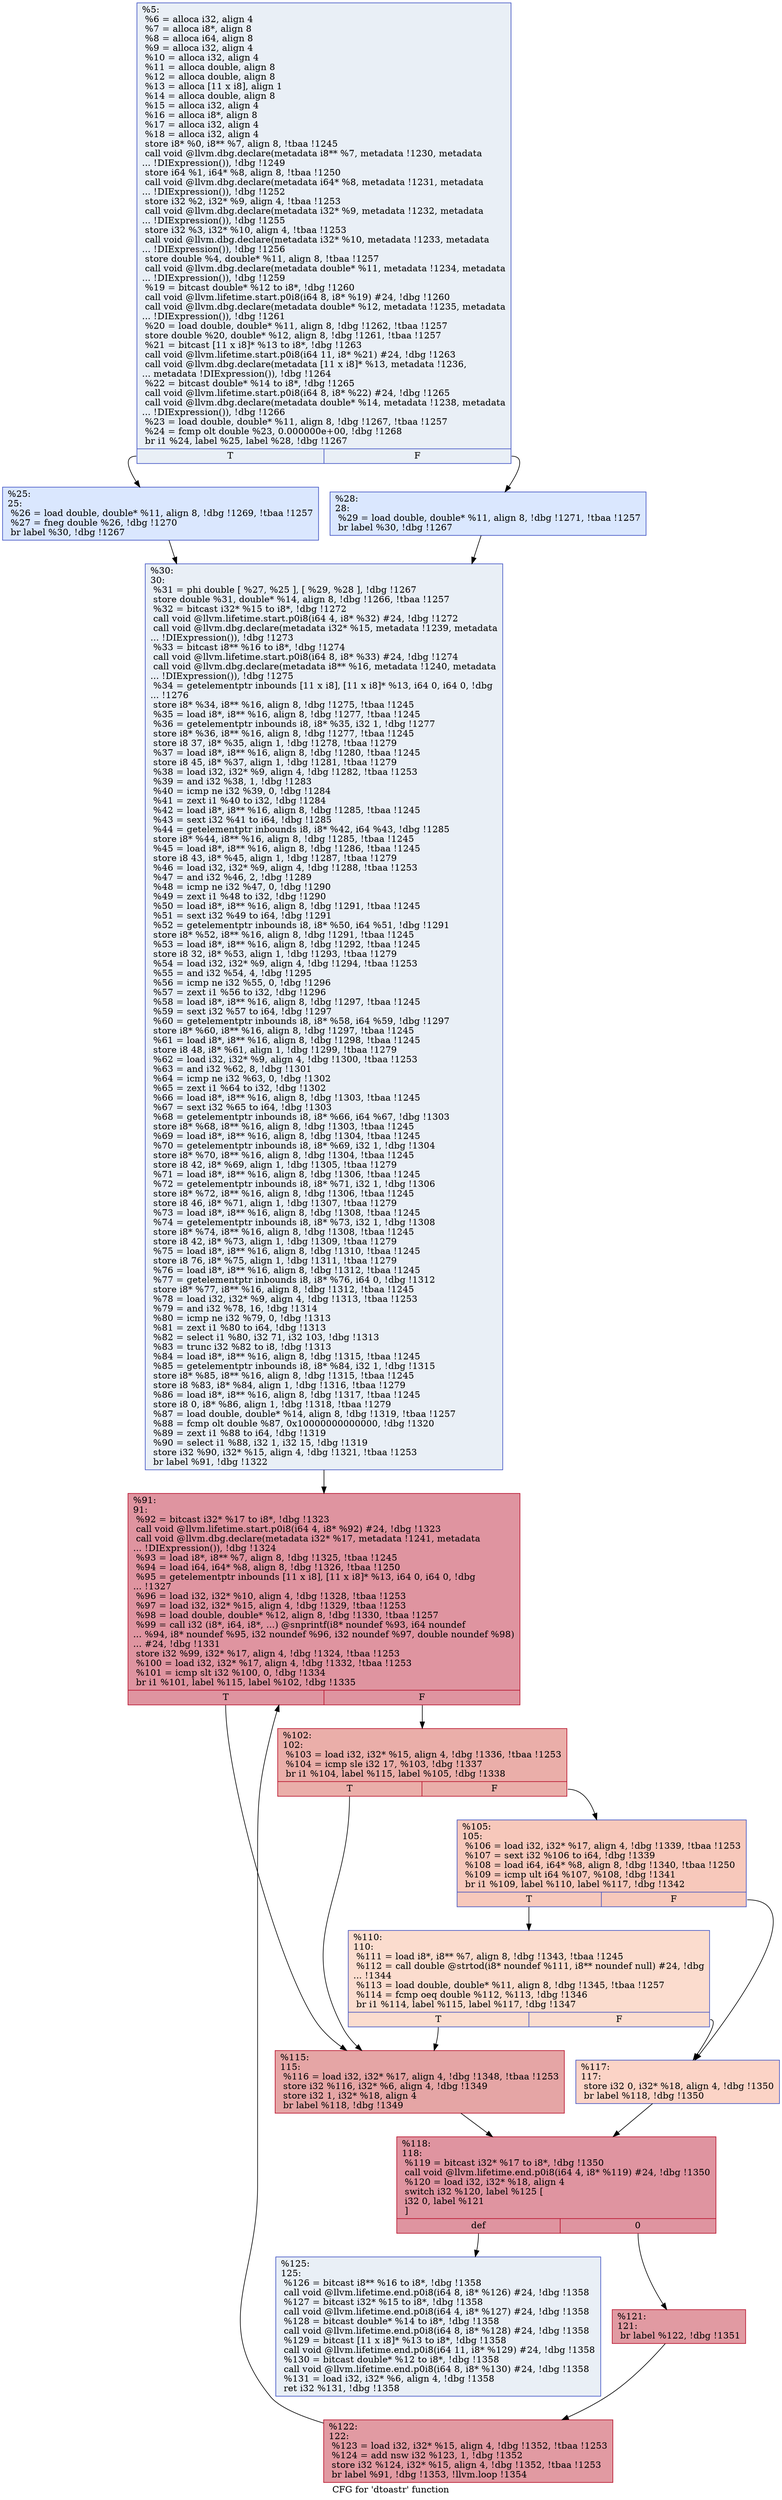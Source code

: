 digraph "CFG for 'dtoastr' function" {
	label="CFG for 'dtoastr' function";

	Node0xa7f790 [shape=record,color="#3d50c3ff", style=filled, fillcolor="#cedaeb70",label="{%5:\l  %6 = alloca i32, align 4\l  %7 = alloca i8*, align 8\l  %8 = alloca i64, align 8\l  %9 = alloca i32, align 4\l  %10 = alloca i32, align 4\l  %11 = alloca double, align 8\l  %12 = alloca double, align 8\l  %13 = alloca [11 x i8], align 1\l  %14 = alloca double, align 8\l  %15 = alloca i32, align 4\l  %16 = alloca i8*, align 8\l  %17 = alloca i32, align 4\l  %18 = alloca i32, align 4\l  store i8* %0, i8** %7, align 8, !tbaa !1245\l  call void @llvm.dbg.declare(metadata i8** %7, metadata !1230, metadata\l... !DIExpression()), !dbg !1249\l  store i64 %1, i64* %8, align 8, !tbaa !1250\l  call void @llvm.dbg.declare(metadata i64* %8, metadata !1231, metadata\l... !DIExpression()), !dbg !1252\l  store i32 %2, i32* %9, align 4, !tbaa !1253\l  call void @llvm.dbg.declare(metadata i32* %9, metadata !1232, metadata\l... !DIExpression()), !dbg !1255\l  store i32 %3, i32* %10, align 4, !tbaa !1253\l  call void @llvm.dbg.declare(metadata i32* %10, metadata !1233, metadata\l... !DIExpression()), !dbg !1256\l  store double %4, double* %11, align 8, !tbaa !1257\l  call void @llvm.dbg.declare(metadata double* %11, metadata !1234, metadata\l... !DIExpression()), !dbg !1259\l  %19 = bitcast double* %12 to i8*, !dbg !1260\l  call void @llvm.lifetime.start.p0i8(i64 8, i8* %19) #24, !dbg !1260\l  call void @llvm.dbg.declare(metadata double* %12, metadata !1235, metadata\l... !DIExpression()), !dbg !1261\l  %20 = load double, double* %11, align 8, !dbg !1262, !tbaa !1257\l  store double %20, double* %12, align 8, !dbg !1261, !tbaa !1257\l  %21 = bitcast [11 x i8]* %13 to i8*, !dbg !1263\l  call void @llvm.lifetime.start.p0i8(i64 11, i8* %21) #24, !dbg !1263\l  call void @llvm.dbg.declare(metadata [11 x i8]* %13, metadata !1236,\l... metadata !DIExpression()), !dbg !1264\l  %22 = bitcast double* %14 to i8*, !dbg !1265\l  call void @llvm.lifetime.start.p0i8(i64 8, i8* %22) #24, !dbg !1265\l  call void @llvm.dbg.declare(metadata double* %14, metadata !1238, metadata\l... !DIExpression()), !dbg !1266\l  %23 = load double, double* %11, align 8, !dbg !1267, !tbaa !1257\l  %24 = fcmp olt double %23, 0.000000e+00, !dbg !1268\l  br i1 %24, label %25, label %28, !dbg !1267\l|{<s0>T|<s1>F}}"];
	Node0xa7f790:s0 -> Node0xa7f8a0;
	Node0xa7f790:s1 -> Node0xa7f8f0;
	Node0xa7f8a0 [shape=record,color="#3d50c3ff", style=filled, fillcolor="#abc8fd70",label="{%25:\l25:                                               \l  %26 = load double, double* %11, align 8, !dbg !1269, !tbaa !1257\l  %27 = fneg double %26, !dbg !1270\l  br label %30, !dbg !1267\l}"];
	Node0xa7f8a0 -> Node0xa7f940;
	Node0xa7f8f0 [shape=record,color="#3d50c3ff", style=filled, fillcolor="#abc8fd70",label="{%28:\l28:                                               \l  %29 = load double, double* %11, align 8, !dbg !1271, !tbaa !1257\l  br label %30, !dbg !1267\l}"];
	Node0xa7f8f0 -> Node0xa7f940;
	Node0xa7f940 [shape=record,color="#3d50c3ff", style=filled, fillcolor="#cedaeb70",label="{%30:\l30:                                               \l  %31 = phi double [ %27, %25 ], [ %29, %28 ], !dbg !1267\l  store double %31, double* %14, align 8, !dbg !1266, !tbaa !1257\l  %32 = bitcast i32* %15 to i8*, !dbg !1272\l  call void @llvm.lifetime.start.p0i8(i64 4, i8* %32) #24, !dbg !1272\l  call void @llvm.dbg.declare(metadata i32* %15, metadata !1239, metadata\l... !DIExpression()), !dbg !1273\l  %33 = bitcast i8** %16 to i8*, !dbg !1274\l  call void @llvm.lifetime.start.p0i8(i64 8, i8* %33) #24, !dbg !1274\l  call void @llvm.dbg.declare(metadata i8** %16, metadata !1240, metadata\l... !DIExpression()), !dbg !1275\l  %34 = getelementptr inbounds [11 x i8], [11 x i8]* %13, i64 0, i64 0, !dbg\l... !1276\l  store i8* %34, i8** %16, align 8, !dbg !1275, !tbaa !1245\l  %35 = load i8*, i8** %16, align 8, !dbg !1277, !tbaa !1245\l  %36 = getelementptr inbounds i8, i8* %35, i32 1, !dbg !1277\l  store i8* %36, i8** %16, align 8, !dbg !1277, !tbaa !1245\l  store i8 37, i8* %35, align 1, !dbg !1278, !tbaa !1279\l  %37 = load i8*, i8** %16, align 8, !dbg !1280, !tbaa !1245\l  store i8 45, i8* %37, align 1, !dbg !1281, !tbaa !1279\l  %38 = load i32, i32* %9, align 4, !dbg !1282, !tbaa !1253\l  %39 = and i32 %38, 1, !dbg !1283\l  %40 = icmp ne i32 %39, 0, !dbg !1284\l  %41 = zext i1 %40 to i32, !dbg !1284\l  %42 = load i8*, i8** %16, align 8, !dbg !1285, !tbaa !1245\l  %43 = sext i32 %41 to i64, !dbg !1285\l  %44 = getelementptr inbounds i8, i8* %42, i64 %43, !dbg !1285\l  store i8* %44, i8** %16, align 8, !dbg !1285, !tbaa !1245\l  %45 = load i8*, i8** %16, align 8, !dbg !1286, !tbaa !1245\l  store i8 43, i8* %45, align 1, !dbg !1287, !tbaa !1279\l  %46 = load i32, i32* %9, align 4, !dbg !1288, !tbaa !1253\l  %47 = and i32 %46, 2, !dbg !1289\l  %48 = icmp ne i32 %47, 0, !dbg !1290\l  %49 = zext i1 %48 to i32, !dbg !1290\l  %50 = load i8*, i8** %16, align 8, !dbg !1291, !tbaa !1245\l  %51 = sext i32 %49 to i64, !dbg !1291\l  %52 = getelementptr inbounds i8, i8* %50, i64 %51, !dbg !1291\l  store i8* %52, i8** %16, align 8, !dbg !1291, !tbaa !1245\l  %53 = load i8*, i8** %16, align 8, !dbg !1292, !tbaa !1245\l  store i8 32, i8* %53, align 1, !dbg !1293, !tbaa !1279\l  %54 = load i32, i32* %9, align 4, !dbg !1294, !tbaa !1253\l  %55 = and i32 %54, 4, !dbg !1295\l  %56 = icmp ne i32 %55, 0, !dbg !1296\l  %57 = zext i1 %56 to i32, !dbg !1296\l  %58 = load i8*, i8** %16, align 8, !dbg !1297, !tbaa !1245\l  %59 = sext i32 %57 to i64, !dbg !1297\l  %60 = getelementptr inbounds i8, i8* %58, i64 %59, !dbg !1297\l  store i8* %60, i8** %16, align 8, !dbg !1297, !tbaa !1245\l  %61 = load i8*, i8** %16, align 8, !dbg !1298, !tbaa !1245\l  store i8 48, i8* %61, align 1, !dbg !1299, !tbaa !1279\l  %62 = load i32, i32* %9, align 4, !dbg !1300, !tbaa !1253\l  %63 = and i32 %62, 8, !dbg !1301\l  %64 = icmp ne i32 %63, 0, !dbg !1302\l  %65 = zext i1 %64 to i32, !dbg !1302\l  %66 = load i8*, i8** %16, align 8, !dbg !1303, !tbaa !1245\l  %67 = sext i32 %65 to i64, !dbg !1303\l  %68 = getelementptr inbounds i8, i8* %66, i64 %67, !dbg !1303\l  store i8* %68, i8** %16, align 8, !dbg !1303, !tbaa !1245\l  %69 = load i8*, i8** %16, align 8, !dbg !1304, !tbaa !1245\l  %70 = getelementptr inbounds i8, i8* %69, i32 1, !dbg !1304\l  store i8* %70, i8** %16, align 8, !dbg !1304, !tbaa !1245\l  store i8 42, i8* %69, align 1, !dbg !1305, !tbaa !1279\l  %71 = load i8*, i8** %16, align 8, !dbg !1306, !tbaa !1245\l  %72 = getelementptr inbounds i8, i8* %71, i32 1, !dbg !1306\l  store i8* %72, i8** %16, align 8, !dbg !1306, !tbaa !1245\l  store i8 46, i8* %71, align 1, !dbg !1307, !tbaa !1279\l  %73 = load i8*, i8** %16, align 8, !dbg !1308, !tbaa !1245\l  %74 = getelementptr inbounds i8, i8* %73, i32 1, !dbg !1308\l  store i8* %74, i8** %16, align 8, !dbg !1308, !tbaa !1245\l  store i8 42, i8* %73, align 1, !dbg !1309, !tbaa !1279\l  %75 = load i8*, i8** %16, align 8, !dbg !1310, !tbaa !1245\l  store i8 76, i8* %75, align 1, !dbg !1311, !tbaa !1279\l  %76 = load i8*, i8** %16, align 8, !dbg !1312, !tbaa !1245\l  %77 = getelementptr inbounds i8, i8* %76, i64 0, !dbg !1312\l  store i8* %77, i8** %16, align 8, !dbg !1312, !tbaa !1245\l  %78 = load i32, i32* %9, align 4, !dbg !1313, !tbaa !1253\l  %79 = and i32 %78, 16, !dbg !1314\l  %80 = icmp ne i32 %79, 0, !dbg !1313\l  %81 = zext i1 %80 to i64, !dbg !1313\l  %82 = select i1 %80, i32 71, i32 103, !dbg !1313\l  %83 = trunc i32 %82 to i8, !dbg !1313\l  %84 = load i8*, i8** %16, align 8, !dbg !1315, !tbaa !1245\l  %85 = getelementptr inbounds i8, i8* %84, i32 1, !dbg !1315\l  store i8* %85, i8** %16, align 8, !dbg !1315, !tbaa !1245\l  store i8 %83, i8* %84, align 1, !dbg !1316, !tbaa !1279\l  %86 = load i8*, i8** %16, align 8, !dbg !1317, !tbaa !1245\l  store i8 0, i8* %86, align 1, !dbg !1318, !tbaa !1279\l  %87 = load double, double* %14, align 8, !dbg !1319, !tbaa !1257\l  %88 = fcmp olt double %87, 0x10000000000000, !dbg !1320\l  %89 = zext i1 %88 to i64, !dbg !1319\l  %90 = select i1 %88, i32 1, i32 15, !dbg !1319\l  store i32 %90, i32* %15, align 4, !dbg !1321, !tbaa !1253\l  br label %91, !dbg !1322\l}"];
	Node0xa7f940 -> Node0xa7f990;
	Node0xa7f990 [shape=record,color="#b70d28ff", style=filled, fillcolor="#b70d2870",label="{%91:\l91:                                               \l  %92 = bitcast i32* %17 to i8*, !dbg !1323\l  call void @llvm.lifetime.start.p0i8(i64 4, i8* %92) #24, !dbg !1323\l  call void @llvm.dbg.declare(metadata i32* %17, metadata !1241, metadata\l... !DIExpression()), !dbg !1324\l  %93 = load i8*, i8** %7, align 8, !dbg !1325, !tbaa !1245\l  %94 = load i64, i64* %8, align 8, !dbg !1326, !tbaa !1250\l  %95 = getelementptr inbounds [11 x i8], [11 x i8]* %13, i64 0, i64 0, !dbg\l... !1327\l  %96 = load i32, i32* %10, align 4, !dbg !1328, !tbaa !1253\l  %97 = load i32, i32* %15, align 4, !dbg !1329, !tbaa !1253\l  %98 = load double, double* %12, align 8, !dbg !1330, !tbaa !1257\l  %99 = call i32 (i8*, i64, i8*, ...) @snprintf(i8* noundef %93, i64 noundef\l... %94, i8* noundef %95, i32 noundef %96, i32 noundef %97, double noundef %98)\l... #24, !dbg !1331\l  store i32 %99, i32* %17, align 4, !dbg !1324, !tbaa !1253\l  %100 = load i32, i32* %17, align 4, !dbg !1332, !tbaa !1253\l  %101 = icmp slt i32 %100, 0, !dbg !1334\l  br i1 %101, label %115, label %102, !dbg !1335\l|{<s0>T|<s1>F}}"];
	Node0xa7f990:s0 -> Node0xa7fad0;
	Node0xa7f990:s1 -> Node0xa7f9e0;
	Node0xa7f9e0 [shape=record,color="#b70d28ff", style=filled, fillcolor="#d0473d70",label="{%102:\l102:                                              \l  %103 = load i32, i32* %15, align 4, !dbg !1336, !tbaa !1253\l  %104 = icmp sle i32 17, %103, !dbg !1337\l  br i1 %104, label %115, label %105, !dbg !1338\l|{<s0>T|<s1>F}}"];
	Node0xa7f9e0:s0 -> Node0xa7fad0;
	Node0xa7f9e0:s1 -> Node0xa7fa30;
	Node0xa7fa30 [shape=record,color="#3d50c3ff", style=filled, fillcolor="#ed836670",label="{%105:\l105:                                              \l  %106 = load i32, i32* %17, align 4, !dbg !1339, !tbaa !1253\l  %107 = sext i32 %106 to i64, !dbg !1339\l  %108 = load i64, i64* %8, align 8, !dbg !1340, !tbaa !1250\l  %109 = icmp ult i64 %107, %108, !dbg !1341\l  br i1 %109, label %110, label %117, !dbg !1342\l|{<s0>T|<s1>F}}"];
	Node0xa7fa30:s0 -> Node0xa7fa80;
	Node0xa7fa30:s1 -> Node0xa7fb20;
	Node0xa7fa80 [shape=record,color="#3d50c3ff", style=filled, fillcolor="#f7af9170",label="{%110:\l110:                                              \l  %111 = load i8*, i8** %7, align 8, !dbg !1343, !tbaa !1245\l  %112 = call double @strtod(i8* noundef %111, i8** noundef null) #24, !dbg\l... !1344\l  %113 = load double, double* %11, align 8, !dbg !1345, !tbaa !1257\l  %114 = fcmp oeq double %112, %113, !dbg !1346\l  br i1 %114, label %115, label %117, !dbg !1347\l|{<s0>T|<s1>F}}"];
	Node0xa7fa80:s0 -> Node0xa7fad0;
	Node0xa7fa80:s1 -> Node0xa7fb20;
	Node0xa7fad0 [shape=record,color="#b70d28ff", style=filled, fillcolor="#c5333470",label="{%115:\l115:                                              \l  %116 = load i32, i32* %17, align 4, !dbg !1348, !tbaa !1253\l  store i32 %116, i32* %6, align 4, !dbg !1349\l  store i32 1, i32* %18, align 4\l  br label %118, !dbg !1349\l}"];
	Node0xa7fad0 -> Node0xa7fb70;
	Node0xa7fb20 [shape=record,color="#3d50c3ff", style=filled, fillcolor="#f59c7d70",label="{%117:\l117:                                              \l  store i32 0, i32* %18, align 4, !dbg !1350\l  br label %118, !dbg !1350\l}"];
	Node0xa7fb20 -> Node0xa7fb70;
	Node0xa7fb70 [shape=record,color="#b70d28ff", style=filled, fillcolor="#b70d2870",label="{%118:\l118:                                              \l  %119 = bitcast i32* %17 to i8*, !dbg !1350\l  call void @llvm.lifetime.end.p0i8(i64 4, i8* %119) #24, !dbg !1350\l  %120 = load i32, i32* %18, align 4\l  switch i32 %120, label %125 [\l    i32 0, label %121\l  ]\l|{<s0>def|<s1>0}}"];
	Node0xa7fb70:s0 -> Node0xa7fc60;
	Node0xa7fb70:s1 -> Node0xa7fbc0;
	Node0xa7fbc0 [shape=record,color="#b70d28ff", style=filled, fillcolor="#bb1b2c70",label="{%121:\l121:                                              \l  br label %122, !dbg !1351\l}"];
	Node0xa7fbc0 -> Node0xa7fc10;
	Node0xa7fc10 [shape=record,color="#b70d28ff", style=filled, fillcolor="#bb1b2c70",label="{%122:\l122:                                              \l  %123 = load i32, i32* %15, align 4, !dbg !1352, !tbaa !1253\l  %124 = add nsw i32 %123, 1, !dbg !1352\l  store i32 %124, i32* %15, align 4, !dbg !1352, !tbaa !1253\l  br label %91, !dbg !1353, !llvm.loop !1354\l}"];
	Node0xa7fc10 -> Node0xa7f990;
	Node0xa7fc60 [shape=record,color="#3d50c3ff", style=filled, fillcolor="#cedaeb70",label="{%125:\l125:                                              \l  %126 = bitcast i8** %16 to i8*, !dbg !1358\l  call void @llvm.lifetime.end.p0i8(i64 8, i8* %126) #24, !dbg !1358\l  %127 = bitcast i32* %15 to i8*, !dbg !1358\l  call void @llvm.lifetime.end.p0i8(i64 4, i8* %127) #24, !dbg !1358\l  %128 = bitcast double* %14 to i8*, !dbg !1358\l  call void @llvm.lifetime.end.p0i8(i64 8, i8* %128) #24, !dbg !1358\l  %129 = bitcast [11 x i8]* %13 to i8*, !dbg !1358\l  call void @llvm.lifetime.end.p0i8(i64 11, i8* %129) #24, !dbg !1358\l  %130 = bitcast double* %12 to i8*, !dbg !1358\l  call void @llvm.lifetime.end.p0i8(i64 8, i8* %130) #24, !dbg !1358\l  %131 = load i32, i32* %6, align 4, !dbg !1358\l  ret i32 %131, !dbg !1358\l}"];
}
